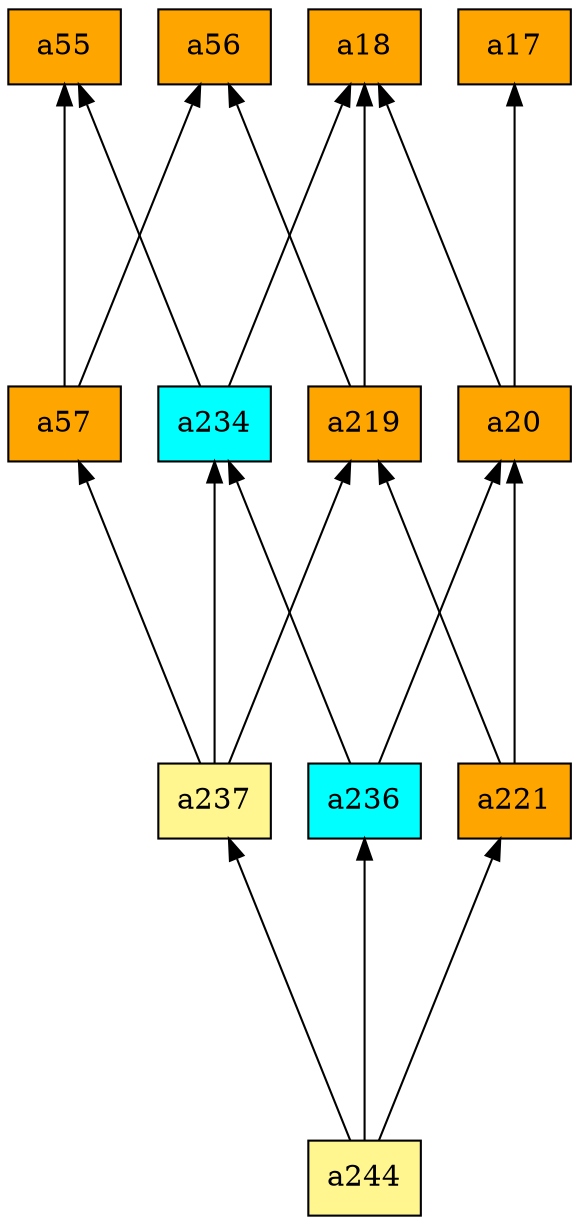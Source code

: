 digraph G {
rankdir=BT;ranksep="2.0";
"a237" [shape=record,fillcolor=khaki1,style=filled,label="{a237}"];
"a234" [shape=record,fillcolor=cyan,style=filled,label="{a234}"];
"a221" [shape=record,fillcolor=orange,style=filled,label="{a221}"];
"a56" [shape=record,fillcolor=orange,style=filled,label="{a56}"];
"a244" [shape=record,fillcolor=khaki1,style=filled,label="{a244}"];
"a57" [shape=record,fillcolor=orange,style=filled,label="{a57}"];
"a20" [shape=record,fillcolor=orange,style=filled,label="{a20}"];
"a17" [shape=record,fillcolor=orange,style=filled,label="{a17}"];
"a55" [shape=record,fillcolor=orange,style=filled,label="{a55}"];
"a18" [shape=record,fillcolor=orange,style=filled,label="{a18}"];
"a219" [shape=record,fillcolor=orange,style=filled,label="{a219}"];
"a236" [shape=record,fillcolor=cyan,style=filled,label="{a236}"];
"a237" -> "a234"
"a237" -> "a57"
"a237" -> "a219"
"a234" -> "a55"
"a234" -> "a18"
"a221" -> "a20"
"a221" -> "a219"
"a244" -> "a237"
"a244" -> "a221"
"a244" -> "a236"
"a57" -> "a56"
"a57" -> "a55"
"a20" -> "a18"
"a20" -> "a17"
"a219" -> "a56"
"a219" -> "a18"
"a236" -> "a234"
"a236" -> "a20"
}